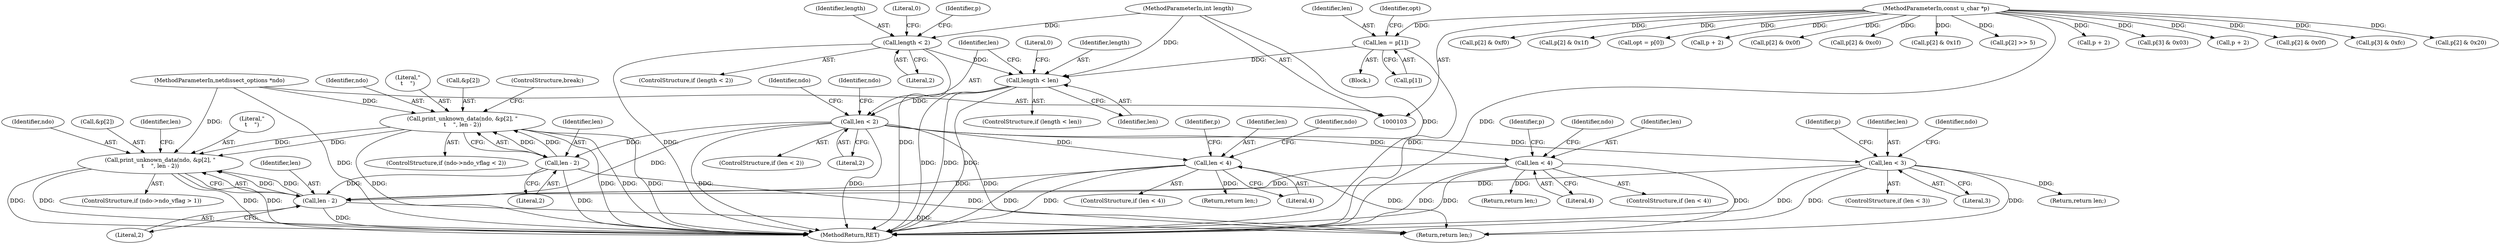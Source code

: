 digraph "0_tcpdump_7029d15f148ef24bb7c6668bc640f5470d085e5a_0@array" {
"1000356" [label="(Call,print_unknown_data(ndo, &p[2], \"\n\t    \", len - 2))"];
"1000339" [label="(Call,print_unknown_data(ndo, &p[2], \"\n\t    \", len - 2))"];
"1000104" [label="(MethodParameterIn,netdissect_options *ndo)"];
"1000346" [label="(Call,len - 2)"];
"1000137" [label="(Call,len < 2)"];
"1000131" [label="(Call,length < len)"];
"1000111" [label="(Call,length < 2)"];
"1000106" [label="(MethodParameterIn,int length)"];
"1000120" [label="(Call,len = p[1])"];
"1000105" [label="(MethodParameterIn,const u_char *p)"];
"1000363" [label="(Call,len - 2)"];
"1000259" [label="(Call,len < 4)"];
"1000209" [label="(Call,len < 4)"];
"1000174" [label="(Call,len < 3)"];
"1000158" [label="(Identifier,ndo)"];
"1000221" [label="(Call,p + 2)"];
"1000174" [label="(Call,len < 3)"];
"1000209" [label="(Call,len < 4)"];
"1000313" [label="(Call,p[3] & 0x03)"];
"1000113" [label="(Literal,2)"];
"1000187" [label="(Identifier,p)"];
"1000265" [label="(Identifier,ndo)"];
"1000115" [label="(Literal,0)"];
"1000271" [label="(Call,p + 2)"];
"1000339" [label="(Call,print_unknown_data(ndo, &p[2], \"\n\t    \", len - 2))"];
"1000106" [label="(MethodParameterIn,int length)"];
"1000217" [label="(Return,return len;)"];
"1000126" [label="(Identifier,opt)"];
"1000291" [label="(Call,p[2] & 0x0f)"];
"1000175" [label="(Identifier,len)"];
"1000347" [label="(Identifier,len)"];
"1000307" [label="(Call,p[3] & 0xfc)"];
"1000333" [label="(ControlStructure,if (ndo->ndo_vflag < 2))"];
"1000211" [label="(Literal,4)"];
"1000346" [label="(Call,len - 2)"];
"1000364" [label="(Identifier,len)"];
"1000122" [label="(Call,p[1])"];
"1000182" [label="(Return,return len;)"];
"1000118" [label="(Identifier,p)"];
"1000222" [label="(Identifier,p)"];
"1000138" [label="(Identifier,len)"];
"1000240" [label="(Call,p[2] & 0x20)"];
"1000143" [label="(Identifier,ndo)"];
"1000348" [label="(Literal,2)"];
"1000261" [label="(Literal,4)"];
"1000340" [label="(Identifier,ndo)"];
"1000130" [label="(ControlStructure,if (length < len))"];
"1000363" [label="(Call,len - 2)"];
"1000104" [label="(MethodParameterIn,netdissect_options *ndo)"];
"1000111" [label="(Call,length < 2)"];
"1000110" [label="(ControlStructure,if (length < 2))"];
"1000112" [label="(Identifier,length)"];
"1000259" [label="(Call,len < 4)"];
"1000282" [label="(Call,p[2] & 0xf0)"];
"1000135" [label="(Literal,0)"];
"1000208" [label="(ControlStructure,if (len < 4))"];
"1000137" [label="(Call,len < 2)"];
"1000201" [label="(Call,p[2] & 0x1f)"];
"1000375" [label="(MethodReturn,RET)"];
"1000125" [label="(Call,opt = p[0])"];
"1000107" [label="(Block,)"];
"1000362" [label="(Literal,\"\n\t    \")"];
"1000121" [label="(Identifier,len)"];
"1000105" [label="(MethodParameterIn,const u_char *p)"];
"1000133" [label="(Identifier,len)"];
"1000120" [label="(Call,len = p[1])"];
"1000357" [label="(Identifier,ndo)"];
"1000366" [label="(Return,return len;)"];
"1000173" [label="(ControlStructure,if (len < 3))"];
"1000186" [label="(Call,p + 2)"];
"1000358" [label="(Call,&p[2])"];
"1000350" [label="(ControlStructure,if (ndo->ndo_vflag > 1))"];
"1000136" [label="(ControlStructure,if (len < 2))"];
"1000272" [label="(Identifier,p)"];
"1000139" [label="(Literal,2)"];
"1000300" [label="(Call,p[2] & 0x0f)"];
"1000345" [label="(Literal,\"\n\t    \")"];
"1000232" [label="(Call,p[2] & 0xc0)"];
"1000258" [label="(ControlStructure,if (len < 4))"];
"1000260" [label="(Identifier,len)"];
"1000267" [label="(Return,return len;)"];
"1000176" [label="(Literal,3)"];
"1000367" [label="(Identifier,len)"];
"1000248" [label="(Call,p[2] & 0x1f)"];
"1000180" [label="(Identifier,ndo)"];
"1000196" [label="(Call,p[2] >> 5)"];
"1000341" [label="(Call,&p[2])"];
"1000131" [label="(Call,length < len)"];
"1000132" [label="(Identifier,length)"];
"1000365" [label="(Literal,2)"];
"1000356" [label="(Call,print_unknown_data(ndo, &p[2], \"\n\t    \", len - 2))"];
"1000215" [label="(Identifier,ndo)"];
"1000349" [label="(ControlStructure,break;)"];
"1000210" [label="(Identifier,len)"];
"1000356" -> "1000350"  [label="AST: "];
"1000356" -> "1000363"  [label="CFG: "];
"1000357" -> "1000356"  [label="AST: "];
"1000358" -> "1000356"  [label="AST: "];
"1000362" -> "1000356"  [label="AST: "];
"1000363" -> "1000356"  [label="AST: "];
"1000367" -> "1000356"  [label="CFG: "];
"1000356" -> "1000375"  [label="DDG: "];
"1000356" -> "1000375"  [label="DDG: "];
"1000356" -> "1000375"  [label="DDG: "];
"1000356" -> "1000375"  [label="DDG: "];
"1000339" -> "1000356"  [label="DDG: "];
"1000339" -> "1000356"  [label="DDG: "];
"1000104" -> "1000356"  [label="DDG: "];
"1000363" -> "1000356"  [label="DDG: "];
"1000363" -> "1000356"  [label="DDG: "];
"1000339" -> "1000333"  [label="AST: "];
"1000339" -> "1000346"  [label="CFG: "];
"1000340" -> "1000339"  [label="AST: "];
"1000341" -> "1000339"  [label="AST: "];
"1000345" -> "1000339"  [label="AST: "];
"1000346" -> "1000339"  [label="AST: "];
"1000349" -> "1000339"  [label="CFG: "];
"1000339" -> "1000375"  [label="DDG: "];
"1000339" -> "1000375"  [label="DDG: "];
"1000339" -> "1000375"  [label="DDG: "];
"1000339" -> "1000375"  [label="DDG: "];
"1000104" -> "1000339"  [label="DDG: "];
"1000346" -> "1000339"  [label="DDG: "];
"1000346" -> "1000339"  [label="DDG: "];
"1000104" -> "1000103"  [label="AST: "];
"1000104" -> "1000375"  [label="DDG: "];
"1000346" -> "1000348"  [label="CFG: "];
"1000347" -> "1000346"  [label="AST: "];
"1000348" -> "1000346"  [label="AST: "];
"1000346" -> "1000375"  [label="DDG: "];
"1000137" -> "1000346"  [label="DDG: "];
"1000346" -> "1000363"  [label="DDG: "];
"1000346" -> "1000366"  [label="DDG: "];
"1000137" -> "1000136"  [label="AST: "];
"1000137" -> "1000139"  [label="CFG: "];
"1000138" -> "1000137"  [label="AST: "];
"1000139" -> "1000137"  [label="AST: "];
"1000143" -> "1000137"  [label="CFG: "];
"1000158" -> "1000137"  [label="CFG: "];
"1000137" -> "1000375"  [label="DDG: "];
"1000137" -> "1000375"  [label="DDG: "];
"1000131" -> "1000137"  [label="DDG: "];
"1000137" -> "1000174"  [label="DDG: "];
"1000137" -> "1000209"  [label="DDG: "];
"1000137" -> "1000259"  [label="DDG: "];
"1000137" -> "1000363"  [label="DDG: "];
"1000137" -> "1000366"  [label="DDG: "];
"1000131" -> "1000130"  [label="AST: "];
"1000131" -> "1000133"  [label="CFG: "];
"1000132" -> "1000131"  [label="AST: "];
"1000133" -> "1000131"  [label="AST: "];
"1000135" -> "1000131"  [label="CFG: "];
"1000138" -> "1000131"  [label="CFG: "];
"1000131" -> "1000375"  [label="DDG: "];
"1000131" -> "1000375"  [label="DDG: "];
"1000131" -> "1000375"  [label="DDG: "];
"1000111" -> "1000131"  [label="DDG: "];
"1000106" -> "1000131"  [label="DDG: "];
"1000120" -> "1000131"  [label="DDG: "];
"1000111" -> "1000110"  [label="AST: "];
"1000111" -> "1000113"  [label="CFG: "];
"1000112" -> "1000111"  [label="AST: "];
"1000113" -> "1000111"  [label="AST: "];
"1000115" -> "1000111"  [label="CFG: "];
"1000118" -> "1000111"  [label="CFG: "];
"1000111" -> "1000375"  [label="DDG: "];
"1000111" -> "1000375"  [label="DDG: "];
"1000106" -> "1000111"  [label="DDG: "];
"1000106" -> "1000103"  [label="AST: "];
"1000106" -> "1000375"  [label="DDG: "];
"1000120" -> "1000107"  [label="AST: "];
"1000120" -> "1000122"  [label="CFG: "];
"1000121" -> "1000120"  [label="AST: "];
"1000122" -> "1000120"  [label="AST: "];
"1000126" -> "1000120"  [label="CFG: "];
"1000120" -> "1000375"  [label="DDG: "];
"1000105" -> "1000120"  [label="DDG: "];
"1000105" -> "1000103"  [label="AST: "];
"1000105" -> "1000375"  [label="DDG: "];
"1000105" -> "1000125"  [label="DDG: "];
"1000105" -> "1000186"  [label="DDG: "];
"1000105" -> "1000196"  [label="DDG: "];
"1000105" -> "1000201"  [label="DDG: "];
"1000105" -> "1000221"  [label="DDG: "];
"1000105" -> "1000232"  [label="DDG: "];
"1000105" -> "1000240"  [label="DDG: "];
"1000105" -> "1000248"  [label="DDG: "];
"1000105" -> "1000271"  [label="DDG: "];
"1000105" -> "1000282"  [label="DDG: "];
"1000105" -> "1000291"  [label="DDG: "];
"1000105" -> "1000300"  [label="DDG: "];
"1000105" -> "1000307"  [label="DDG: "];
"1000105" -> "1000313"  [label="DDG: "];
"1000363" -> "1000365"  [label="CFG: "];
"1000364" -> "1000363"  [label="AST: "];
"1000365" -> "1000363"  [label="AST: "];
"1000363" -> "1000375"  [label="DDG: "];
"1000259" -> "1000363"  [label="DDG: "];
"1000209" -> "1000363"  [label="DDG: "];
"1000174" -> "1000363"  [label="DDG: "];
"1000363" -> "1000366"  [label="DDG: "];
"1000259" -> "1000258"  [label="AST: "];
"1000259" -> "1000261"  [label="CFG: "];
"1000260" -> "1000259"  [label="AST: "];
"1000261" -> "1000259"  [label="AST: "];
"1000265" -> "1000259"  [label="CFG: "];
"1000272" -> "1000259"  [label="CFG: "];
"1000259" -> "1000375"  [label="DDG: "];
"1000259" -> "1000375"  [label="DDG: "];
"1000259" -> "1000267"  [label="DDG: "];
"1000259" -> "1000366"  [label="DDG: "];
"1000209" -> "1000208"  [label="AST: "];
"1000209" -> "1000211"  [label="CFG: "];
"1000210" -> "1000209"  [label="AST: "];
"1000211" -> "1000209"  [label="AST: "];
"1000215" -> "1000209"  [label="CFG: "];
"1000222" -> "1000209"  [label="CFG: "];
"1000209" -> "1000375"  [label="DDG: "];
"1000209" -> "1000375"  [label="DDG: "];
"1000209" -> "1000217"  [label="DDG: "];
"1000209" -> "1000366"  [label="DDG: "];
"1000174" -> "1000173"  [label="AST: "];
"1000174" -> "1000176"  [label="CFG: "];
"1000175" -> "1000174"  [label="AST: "];
"1000176" -> "1000174"  [label="AST: "];
"1000180" -> "1000174"  [label="CFG: "];
"1000187" -> "1000174"  [label="CFG: "];
"1000174" -> "1000375"  [label="DDG: "];
"1000174" -> "1000375"  [label="DDG: "];
"1000174" -> "1000182"  [label="DDG: "];
"1000174" -> "1000366"  [label="DDG: "];
}
